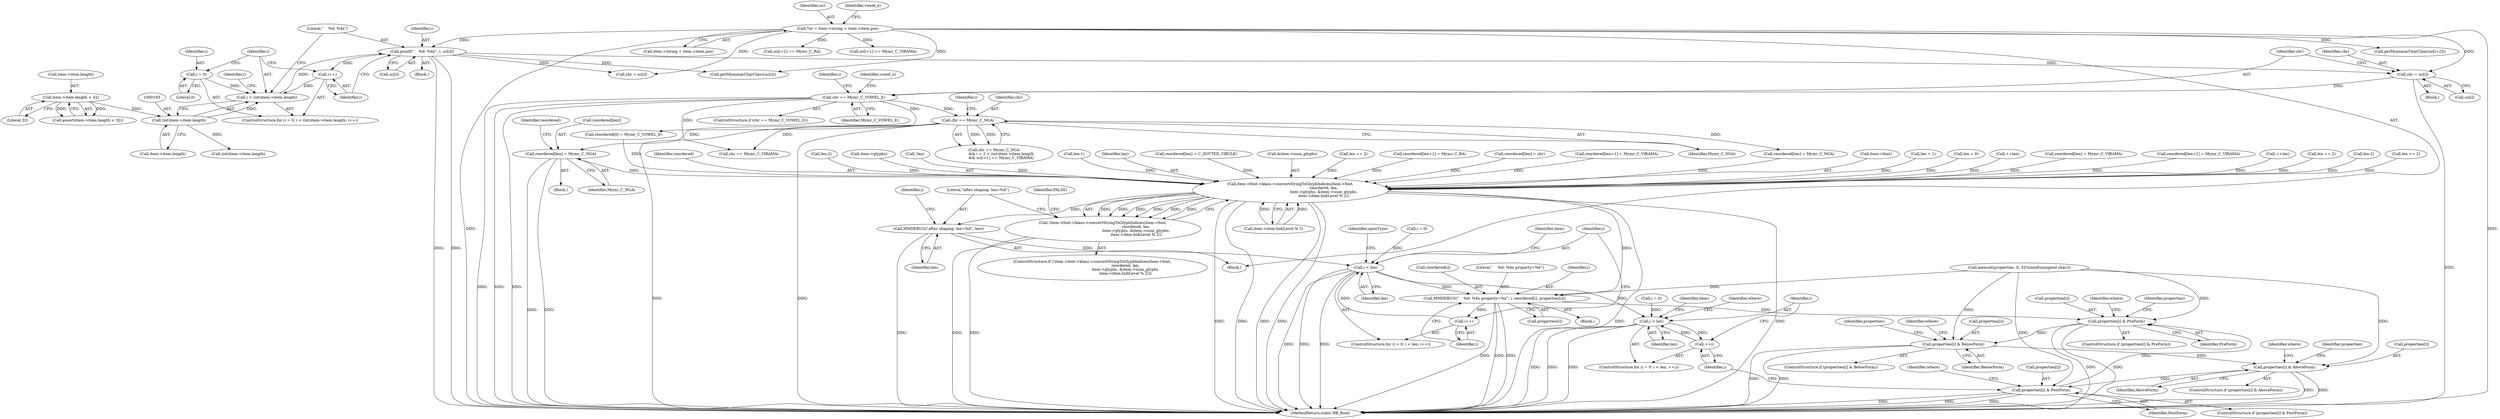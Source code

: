 digraph "0_Chrome_2953a669ec0a32a25c6250d34bf895ec0eb63d27@array" {
"1000448" [label="(Call,reordered[len] = Mymr_C_NGA)"];
"1000245" [label="(Call,chr == Mymr_C_NGA)"];
"1000231" [label="(Call,chr == Mymr_C_VOWEL_E)"];
"1000225" [label="(Call,chr = uc[i])"];
"1000121" [label="(Call,*uc = item->string + item->item.pos)"];
"1000202" [label="(Call,printf(\"    %d: %4x\", i, uc[i]))"];
"1000190" [label="(Call,i < (int)item->item.length)"];
"1000187" [label="(Call,i = 0)"];
"1000199" [label="(Call,i++)"];
"1000192" [label="(Call,(int)item->item.length)"];
"1000177" [label="(Call,item->item.length < 32)"];
"1000607" [label="(Call,item->font->klass->convertStringToGlyphIndices(item->font,\n                                                        reordered, len,\n                                                        item->glyphs, &item->num_glyphs,\n                                                        item->item.bidiLevel % 2))"];
"1000606" [label="(Call,!item->font->klass->convertStringToGlyphIndices(item->font,\n                                                        reordered, len,\n                                                        item->glyphs, &item->num_glyphs,\n                                                        item->item.bidiLevel % 2))"];
"1000629" [label="(Call,MMDEBUG(\"after shaping: len=%d\", len))"];
"1000636" [label="(Call,i < len)"];
"1000678" [label="(Call,MMDEBUG(\"    %d: %4x property=%x\", i, reordered[i], properties[i]))"];
"1000639" [label="(Call,i++)"];
"1000718" [label="(Call,properties[i] & PreForm)"];
"1000729" [label="(Call,properties[i] & BelowForm)"];
"1000740" [label="(Call,properties[i] & AboveForm)"];
"1000751" [label="(Call,properties[i] & PostForm)"];
"1000695" [label="(Call,i < len)"];
"1000698" [label="(Call,++i)"];
"1000242" [label="(Identifier,i)"];
"1000717" [label="(ControlStructure,if (properties[i] & PreForm))"];
"1000646" [label="(Identifier,item)"];
"1000741" [label="(Call,properties[i])"];
"1000186" [label="(ControlStructure,for (i = 0; i < (int)item->item.length; i++))"];
"1000232" [label="(Identifier,chr)"];
"1000681" [label="(Call,reordered[i])"];
"1000696" [label="(Identifier,i)"];
"1000729" [label="(Call,properties[i] & BelowForm)"];
"1000210" [label="(Identifier,i)"];
"1000695" [label="(Call,i < len)"];
"1000688" [label="(Identifier,openType)"];
"1000636" [label="(Call,i < len)"];
"1000271" [label="(Call,getMyanmarCharClass(uc[i+2]))"];
"1000747" [label="(Identifier,where)"];
"1000178" [label="(Call,item->item.length)"];
"1000608" [label="(Call,item->font)"];
"1000678" [label="(Call,MMDEBUG(\"    %d: %4x property=%x\", i, reordered[i], properties[i]))"];
"1000344" [label="(Call,len = 1)"];
"1000753" [label="(Identifier,properties)"];
"1000233" [label="(Identifier,Mymr_C_VOWEL_E)"];
"1000578" [label="(Call,reordered[len] = Mymr_C_NGA)"];
"1000634" [label="(Identifier,i)"];
"1000154" [label="(Call,len = 0)"];
"1000762" [label="(Identifier,item)"];
"1000571" [label="(Call,++len)"];
"1000176" [label="(Call,assert(item->item.length < 32))"];
"1000639" [label="(Call,i++)"];
"1000447" [label="(Block,)"];
"1000431" [label="(Call,getMyanmarCharClass(uc[i]))"];
"1000352" [label="(Call,reordered[len] = Mymr_C_VIRAMA)"];
"1000236" [label="(Identifier,vowel_e)"];
"1000123" [label="(Call,item->string + item->item.pos)"];
"1000227" [label="(Call,uc[i])"];
"1000755" [label="(Identifier,PostForm)"];
"1000637" [label="(Identifier,i)"];
"1000758" [label="(Identifier,where)"];
"1000247" [label="(Identifier,Mymr_C_NGA)"];
"1000177" [label="(Call,item->item.length < 32)"];
"1000205" [label="(Call,uc[i])"];
"1000752" [label="(Call,properties[i])"];
"1000189" [label="(Literal,0)"];
"1000251" [label="(Identifier,i)"];
"1000453" [label="(Call,reordered[len+1] = Mymr_C_VIRAMA)"];
"1000719" [label="(Call,properties[i])"];
"1000740" [label="(Call,properties[i] & AboveForm)"];
"1000406" [label="(Call,chr = uc[i])"];
"1000309" [label="(Call,uc[i+1] == Mymr_C_RA)"];
"1000169" [label="(Call,memset(properties, 0, 32*sizeof(unsigned char)))"];
"1000631" [label="(Identifier,len)"];
"1000200" [label="(Identifier,i)"];
"1000452" [label="(Identifier,Mymr_C_NGA)"];
"1000245" [label="(Call,chr == Mymr_C_NGA)"];
"1000725" [label="(Identifier,where)"];
"1000244" [label="(Call,chr == Mymr_C_NGA\n            && i + 2 < (int)item->item.length\n            && uc[i+1] == Mymr_C_VIRAMA)"];
"1000226" [label="(Identifier,chr)"];
"1000192" [label="(Call,(int)item->item.length)"];
"1000260" [label="(Call,uc[i+1] == Mymr_C_VIRAMA)"];
"1000231" [label="(Call,chr == Mymr_C_VOWEL_E)"];
"1000731" [label="(Identifier,properties)"];
"1000607" [label="(Call,item->font->klass->convertStringToGlyphIndices(item->font,\n                                                        reordered, len,\n                                                        item->glyphs, &item->num_glyphs,\n                                                        item->item.bidiLevel % 2))"];
"1000703" [label="(Identifier,where)"];
"1000728" [label="(ControlStructure,if (properties[i] & BelowForm))"];
"1000789" [label="(MethodReturn,static HB_Bool)"];
"1000387" [label="(Call,++len)"];
"1000122" [label="(Identifier,uc)"];
"1000730" [label="(Call,properties[i])"];
"1000602" [label="(Call,len += 2)"];
"1000294" [label="(Call,chr == Mymr_C_VIRAMA)"];
"1000629" [label="(Call,MMDEBUG(\"after shaping: len=%d\", len))"];
"1000448" [label="(Call,reordered[len] = Mymr_C_NGA)"];
"1000204" [label="(Identifier,i)"];
"1000733" [label="(Identifier,BelowForm)"];
"1000742" [label="(Identifier,properties)"];
"1000190" [label="(Call,i < (int)item->item.length)"];
"1000538" [label="(Call,len-2)"];
"1000449" [label="(Call,reordered[len])"];
"1000722" [label="(Identifier,PreForm)"];
"1000230" [label="(ControlStructure,if (chr == Mymr_C_VOWEL_E))"];
"1000376" [label="(Call,len += 2)"];
"1000183" [label="(Literal,32)"];
"1000611" [label="(Identifier,reordered)"];
"1000744" [label="(Identifier,AboveForm)"];
"1000699" [label="(Identifier,i)"];
"1000532" [label="(Call,len-2)"];
"1000613" [label="(Call,item->glyphs)"];
"1000563" [label="(Call,!len)"];
"1000679" [label="(Literal,\"    %d: %4x property=%x\")"];
"1000692" [label="(Call,i = 0)"];
"1000134" [label="(Identifier,vowel_e)"];
"1000516" [label="(Call,len-1)"];
"1000684" [label="(Call,properties[i])"];
"1000121" [label="(Call,*uc = item->string + item->item.pos)"];
"1000680" [label="(Identifier,i)"];
"1000697" [label="(Identifier,len)"];
"1000612" [label="(Identifier,len)"];
"1000641" [label="(Block,)"];
"1000188" [label="(Identifier,i)"];
"1000382" [label="(Call,reordered[len] = C_DOTTED_CIRCLE)"];
"1000750" [label="(ControlStructure,if (properties[i] & PostForm))"];
"1000691" [label="(ControlStructure,for (i = 0; i < len; ++i))"];
"1000633" [label="(Call,i = 0)"];
"1000739" [label="(ControlStructure,if (properties[i] & AboveForm))"];
"1000246" [label="(Identifier,chr)"];
"1000718" [label="(Call,properties[i] & PreForm)"];
"1000191" [label="(Identifier,i)"];
"1000223" [label="(Block,)"];
"1000194" [label="(Call,item->item.length)"];
"1000628" [label="(Identifier,FALSE)"];
"1000225" [label="(Call,chr = uc[i])"];
"1000698" [label="(Call,++i)"];
"1000113" [label="(Block,)"];
"1000751" [label="(Call,properties[i] & PostForm)"];
"1000616" [label="(Call,&item->num_glyphs)"];
"1000214" [label="(Call,(int)item->item.length)"];
"1000203" [label="(Literal,\"    %d: %4x\")"];
"1000472" [label="(Call,len += 2)"];
"1000632" [label="(ControlStructure,for (i = 0; i < len; i++))"];
"1000638" [label="(Identifier,len)"];
"1000187" [label="(Call,i = 0)"];
"1000630" [label="(Literal,\"after shaping: len=%d\")"];
"1000202" [label="(Call,printf(\"    %d: %4x\", i, uc[i]))"];
"1000620" [label="(Call,item->item.bidiLevel % 2)"];
"1000201" [label="(Block,)"];
"1000455" [label="(Identifier,reordered)"];
"1000357" [label="(Call,reordered[len+1] = Mymr_C_RA)"];
"1000566" [label="(Call,reordered[len] = chr)"];
"1000339" [label="(Call,reordered[0] = Mymr_C_VOWEL_E)"];
"1000640" [label="(Identifier,i)"];
"1000736" [label="(Identifier,where)"];
"1000606" [label="(Call,!item->font->klass->convertStringToGlyphIndices(item->font,\n                                                        reordered, len,\n                                                        item->glyphs, &item->num_glyphs,\n                                                        item->item.bidiLevel % 2))"];
"1000199" [label="(Call,i++)"];
"1000583" [label="(Call,reordered[len+1] = Mymr_C_VIRAMA)"];
"1000605" [label="(ControlStructure,if (!item->font->klass->convertStringToGlyphIndices(item->font,\n                                                        reordered, len,\n                                                        item->glyphs, &item->num_glyphs,\n                                                        item->item.bidiLevel % 2)))"];
"1000448" -> "1000447"  [label="AST: "];
"1000448" -> "1000452"  [label="CFG: "];
"1000449" -> "1000448"  [label="AST: "];
"1000452" -> "1000448"  [label="AST: "];
"1000455" -> "1000448"  [label="CFG: "];
"1000448" -> "1000789"  [label="DDG: "];
"1000448" -> "1000789"  [label="DDG: "];
"1000245" -> "1000448"  [label="DDG: "];
"1000448" -> "1000607"  [label="DDG: "];
"1000245" -> "1000244"  [label="AST: "];
"1000245" -> "1000247"  [label="CFG: "];
"1000246" -> "1000245"  [label="AST: "];
"1000247" -> "1000245"  [label="AST: "];
"1000251" -> "1000245"  [label="CFG: "];
"1000244" -> "1000245"  [label="CFG: "];
"1000245" -> "1000789"  [label="DDG: "];
"1000245" -> "1000789"  [label="DDG: "];
"1000245" -> "1000244"  [label="DDG: "];
"1000245" -> "1000244"  [label="DDG: "];
"1000231" -> "1000245"  [label="DDG: "];
"1000245" -> "1000294"  [label="DDG: "];
"1000245" -> "1000578"  [label="DDG: "];
"1000231" -> "1000230"  [label="AST: "];
"1000231" -> "1000233"  [label="CFG: "];
"1000232" -> "1000231"  [label="AST: "];
"1000233" -> "1000231"  [label="AST: "];
"1000236" -> "1000231"  [label="CFG: "];
"1000242" -> "1000231"  [label="CFG: "];
"1000231" -> "1000789"  [label="DDG: "];
"1000231" -> "1000789"  [label="DDG: "];
"1000231" -> "1000789"  [label="DDG: "];
"1000225" -> "1000231"  [label="DDG: "];
"1000231" -> "1000294"  [label="DDG: "];
"1000231" -> "1000339"  [label="DDG: "];
"1000225" -> "1000223"  [label="AST: "];
"1000225" -> "1000227"  [label="CFG: "];
"1000226" -> "1000225"  [label="AST: "];
"1000227" -> "1000225"  [label="AST: "];
"1000232" -> "1000225"  [label="CFG: "];
"1000225" -> "1000789"  [label="DDG: "];
"1000121" -> "1000225"  [label="DDG: "];
"1000202" -> "1000225"  [label="DDG: "];
"1000121" -> "1000113"  [label="AST: "];
"1000121" -> "1000123"  [label="CFG: "];
"1000122" -> "1000121"  [label="AST: "];
"1000123" -> "1000121"  [label="AST: "];
"1000134" -> "1000121"  [label="CFG: "];
"1000121" -> "1000789"  [label="DDG: "];
"1000121" -> "1000789"  [label="DDG: "];
"1000121" -> "1000202"  [label="DDG: "];
"1000121" -> "1000260"  [label="DDG: "];
"1000121" -> "1000271"  [label="DDG: "];
"1000121" -> "1000309"  [label="DDG: "];
"1000121" -> "1000406"  [label="DDG: "];
"1000121" -> "1000431"  [label="DDG: "];
"1000202" -> "1000201"  [label="AST: "];
"1000202" -> "1000205"  [label="CFG: "];
"1000203" -> "1000202"  [label="AST: "];
"1000204" -> "1000202"  [label="AST: "];
"1000205" -> "1000202"  [label="AST: "];
"1000200" -> "1000202"  [label="CFG: "];
"1000202" -> "1000789"  [label="DDG: "];
"1000202" -> "1000789"  [label="DDG: "];
"1000202" -> "1000199"  [label="DDG: "];
"1000190" -> "1000202"  [label="DDG: "];
"1000202" -> "1000406"  [label="DDG: "];
"1000202" -> "1000431"  [label="DDG: "];
"1000190" -> "1000186"  [label="AST: "];
"1000190" -> "1000192"  [label="CFG: "];
"1000191" -> "1000190"  [label="AST: "];
"1000192" -> "1000190"  [label="AST: "];
"1000203" -> "1000190"  [label="CFG: "];
"1000210" -> "1000190"  [label="CFG: "];
"1000187" -> "1000190"  [label="DDG: "];
"1000199" -> "1000190"  [label="DDG: "];
"1000192" -> "1000190"  [label="DDG: "];
"1000187" -> "1000186"  [label="AST: "];
"1000187" -> "1000189"  [label="CFG: "];
"1000188" -> "1000187"  [label="AST: "];
"1000189" -> "1000187"  [label="AST: "];
"1000191" -> "1000187"  [label="CFG: "];
"1000199" -> "1000186"  [label="AST: "];
"1000199" -> "1000200"  [label="CFG: "];
"1000200" -> "1000199"  [label="AST: "];
"1000191" -> "1000199"  [label="CFG: "];
"1000192" -> "1000194"  [label="CFG: "];
"1000193" -> "1000192"  [label="AST: "];
"1000194" -> "1000192"  [label="AST: "];
"1000177" -> "1000192"  [label="DDG: "];
"1000192" -> "1000214"  [label="DDG: "];
"1000177" -> "1000176"  [label="AST: "];
"1000177" -> "1000183"  [label="CFG: "];
"1000178" -> "1000177"  [label="AST: "];
"1000183" -> "1000177"  [label="AST: "];
"1000176" -> "1000177"  [label="CFG: "];
"1000177" -> "1000176"  [label="DDG: "];
"1000177" -> "1000176"  [label="DDG: "];
"1000607" -> "1000606"  [label="AST: "];
"1000607" -> "1000620"  [label="CFG: "];
"1000608" -> "1000607"  [label="AST: "];
"1000611" -> "1000607"  [label="AST: "];
"1000612" -> "1000607"  [label="AST: "];
"1000613" -> "1000607"  [label="AST: "];
"1000616" -> "1000607"  [label="AST: "];
"1000620" -> "1000607"  [label="AST: "];
"1000606" -> "1000607"  [label="CFG: "];
"1000607" -> "1000789"  [label="DDG: "];
"1000607" -> "1000789"  [label="DDG: "];
"1000607" -> "1000789"  [label="DDG: "];
"1000607" -> "1000789"  [label="DDG: "];
"1000607" -> "1000789"  [label="DDG: "];
"1000607" -> "1000789"  [label="DDG: "];
"1000607" -> "1000606"  [label="DDG: "];
"1000607" -> "1000606"  [label="DDG: "];
"1000607" -> "1000606"  [label="DDG: "];
"1000607" -> "1000606"  [label="DDG: "];
"1000607" -> "1000606"  [label="DDG: "];
"1000607" -> "1000606"  [label="DDG: "];
"1000578" -> "1000607"  [label="DDG: "];
"1000382" -> "1000607"  [label="DDG: "];
"1000339" -> "1000607"  [label="DDG: "];
"1000453" -> "1000607"  [label="DDG: "];
"1000583" -> "1000607"  [label="DDG: "];
"1000352" -> "1000607"  [label="DDG: "];
"1000357" -> "1000607"  [label="DDG: "];
"1000566" -> "1000607"  [label="DDG: "];
"1000532" -> "1000607"  [label="DDG: "];
"1000376" -> "1000607"  [label="DDG: "];
"1000154" -> "1000607"  [label="DDG: "];
"1000387" -> "1000607"  [label="DDG: "];
"1000472" -> "1000607"  [label="DDG: "];
"1000538" -> "1000607"  [label="DDG: "];
"1000602" -> "1000607"  [label="DDG: "];
"1000516" -> "1000607"  [label="DDG: "];
"1000344" -> "1000607"  [label="DDG: "];
"1000571" -> "1000607"  [label="DDG: "];
"1000563" -> "1000607"  [label="DDG: "];
"1000620" -> "1000607"  [label="DDG: "];
"1000620" -> "1000607"  [label="DDG: "];
"1000607" -> "1000629"  [label="DDG: "];
"1000607" -> "1000678"  [label="DDG: "];
"1000606" -> "1000605"  [label="AST: "];
"1000628" -> "1000606"  [label="CFG: "];
"1000630" -> "1000606"  [label="CFG: "];
"1000606" -> "1000789"  [label="DDG: "];
"1000606" -> "1000789"  [label="DDG: "];
"1000629" -> "1000113"  [label="AST: "];
"1000629" -> "1000631"  [label="CFG: "];
"1000630" -> "1000629"  [label="AST: "];
"1000631" -> "1000629"  [label="AST: "];
"1000634" -> "1000629"  [label="CFG: "];
"1000629" -> "1000789"  [label="DDG: "];
"1000629" -> "1000636"  [label="DDG: "];
"1000636" -> "1000632"  [label="AST: "];
"1000636" -> "1000638"  [label="CFG: "];
"1000637" -> "1000636"  [label="AST: "];
"1000638" -> "1000636"  [label="AST: "];
"1000646" -> "1000636"  [label="CFG: "];
"1000688" -> "1000636"  [label="CFG: "];
"1000636" -> "1000789"  [label="DDG: "];
"1000636" -> "1000789"  [label="DDG: "];
"1000636" -> "1000789"  [label="DDG: "];
"1000639" -> "1000636"  [label="DDG: "];
"1000633" -> "1000636"  [label="DDG: "];
"1000636" -> "1000678"  [label="DDG: "];
"1000636" -> "1000695"  [label="DDG: "];
"1000678" -> "1000641"  [label="AST: "];
"1000678" -> "1000684"  [label="CFG: "];
"1000679" -> "1000678"  [label="AST: "];
"1000680" -> "1000678"  [label="AST: "];
"1000681" -> "1000678"  [label="AST: "];
"1000684" -> "1000678"  [label="AST: "];
"1000640" -> "1000678"  [label="CFG: "];
"1000678" -> "1000789"  [label="DDG: "];
"1000678" -> "1000789"  [label="DDG: "];
"1000678" -> "1000789"  [label="DDG: "];
"1000678" -> "1000639"  [label="DDG: "];
"1000169" -> "1000678"  [label="DDG: "];
"1000678" -> "1000718"  [label="DDG: "];
"1000639" -> "1000632"  [label="AST: "];
"1000639" -> "1000640"  [label="CFG: "];
"1000640" -> "1000639"  [label="AST: "];
"1000637" -> "1000639"  [label="CFG: "];
"1000718" -> "1000717"  [label="AST: "];
"1000718" -> "1000722"  [label="CFG: "];
"1000719" -> "1000718"  [label="AST: "];
"1000722" -> "1000718"  [label="AST: "];
"1000725" -> "1000718"  [label="CFG: "];
"1000731" -> "1000718"  [label="CFG: "];
"1000718" -> "1000789"  [label="DDG: "];
"1000718" -> "1000789"  [label="DDG: "];
"1000751" -> "1000718"  [label="DDG: "];
"1000169" -> "1000718"  [label="DDG: "];
"1000718" -> "1000729"  [label="DDG: "];
"1000729" -> "1000728"  [label="AST: "];
"1000729" -> "1000733"  [label="CFG: "];
"1000730" -> "1000729"  [label="AST: "];
"1000733" -> "1000729"  [label="AST: "];
"1000736" -> "1000729"  [label="CFG: "];
"1000742" -> "1000729"  [label="CFG: "];
"1000729" -> "1000789"  [label="DDG: "];
"1000729" -> "1000789"  [label="DDG: "];
"1000169" -> "1000729"  [label="DDG: "];
"1000729" -> "1000740"  [label="DDG: "];
"1000740" -> "1000739"  [label="AST: "];
"1000740" -> "1000744"  [label="CFG: "];
"1000741" -> "1000740"  [label="AST: "];
"1000744" -> "1000740"  [label="AST: "];
"1000747" -> "1000740"  [label="CFG: "];
"1000753" -> "1000740"  [label="CFG: "];
"1000740" -> "1000789"  [label="DDG: "];
"1000740" -> "1000789"  [label="DDG: "];
"1000169" -> "1000740"  [label="DDG: "];
"1000740" -> "1000751"  [label="DDG: "];
"1000751" -> "1000750"  [label="AST: "];
"1000751" -> "1000755"  [label="CFG: "];
"1000752" -> "1000751"  [label="AST: "];
"1000755" -> "1000751"  [label="AST: "];
"1000758" -> "1000751"  [label="CFG: "];
"1000699" -> "1000751"  [label="CFG: "];
"1000751" -> "1000789"  [label="DDG: "];
"1000751" -> "1000789"  [label="DDG: "];
"1000751" -> "1000789"  [label="DDG: "];
"1000169" -> "1000751"  [label="DDG: "];
"1000695" -> "1000691"  [label="AST: "];
"1000695" -> "1000697"  [label="CFG: "];
"1000696" -> "1000695"  [label="AST: "];
"1000697" -> "1000695"  [label="AST: "];
"1000703" -> "1000695"  [label="CFG: "];
"1000762" -> "1000695"  [label="CFG: "];
"1000695" -> "1000789"  [label="DDG: "];
"1000695" -> "1000789"  [label="DDG: "];
"1000695" -> "1000789"  [label="DDG: "];
"1000692" -> "1000695"  [label="DDG: "];
"1000698" -> "1000695"  [label="DDG: "];
"1000695" -> "1000698"  [label="DDG: "];
"1000698" -> "1000691"  [label="AST: "];
"1000698" -> "1000699"  [label="CFG: "];
"1000699" -> "1000698"  [label="AST: "];
"1000696" -> "1000698"  [label="CFG: "];
}
